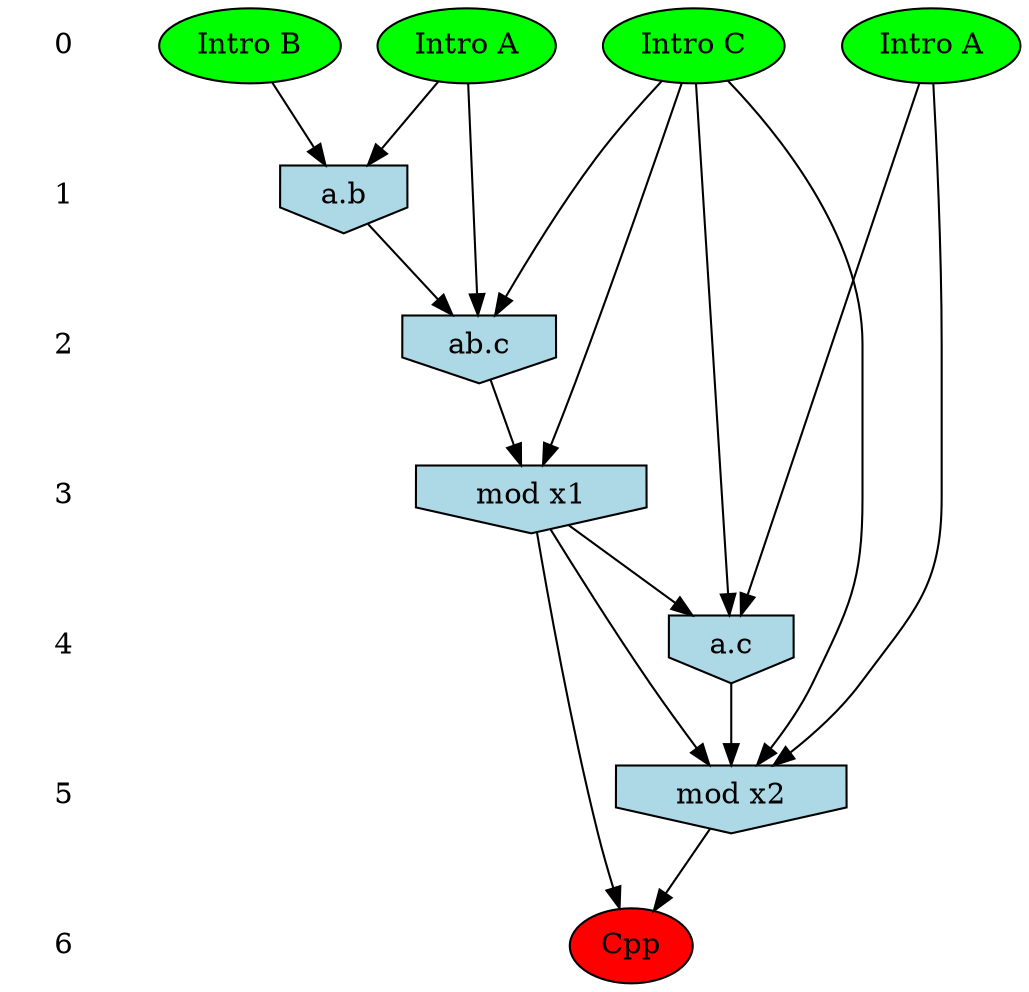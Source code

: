 /* Compression of 1001 causal flows obtained in average at 1.450701E+01 t.u */
/* Compressed causal flows were: [3991;3990;3986;3985;3982;3978;3972;3971;3966;3965;3963;3958;3957;3956;3954;3953;3951;3943;3941;3940;3939;3933;3932;3927;3926;3925;3922;3920;3914;3913;3911;3909;3908;3904;3896;3894;3893;3891;3889;3888;3886;3880;3876;3875;3874;3873;3870;3869;3866;3864;3863;3862;3857;3846;3844;3842;3841;3839;3838;3833;3829;3827;3825;3823;3819;3817;3816;3813;3807;3801;3799;3798;3791;3787;3785;3780;3778;3777;3771;3769;3768;3767;3766;3763;3762;3761;3759;3756;3751;3750;3748;3747;3746;3742;3740;3739;3736;3735;3734;3731;3724;3723;3722;3717;3715;3713;3710;3707;3703;3695;3694;3692;3687;3681;3678;3677;3675;3673;3671;3669;3666;3664;3659;3655;3652;3651;3646;3644;3641;3636;3631;3627;3625;3624;3623;3621;3620;3611;3607;3604;3599;3598;3597;3596;3593;3588;3582;3580;3579;3575;3571;3570;3569;3568;3554;3546;3544;3543;3542;3536;3533;3529;3528;3518;3517;3515;3514;3511;3509;3507;3503;3502;3499;3495;3488;3487;3484;3483;3482;3481;3479;3476;3473;3471;3470;3469;3465;3464;3462;3461;3460;3459;3455;3454;3447;3440;3438;3436;3429;3428;3423;3421;3417;3414;3413;3411;3410;3405;3403;3400;3398;3397;3396;3393;3389;3388;3387;3386;3385;3381;3378;3376;3373;3370;3368;3362;3355;3349;3348;3345;3343;3342;3341;3338;3333;3332;3329;3326;3323;3321;3314;3312;3307;3306;3305;3304;3303;3299;3297;3296;3294;3290;3288;3285;3281;3280;3272;3270;3263;3260;3255;3247;3243;3242;3241;3239;3238;3236;3235;3231;3225;3222;3220;3219;3215;3210;3208;3203;3201;3196;3195;3194;3184;3183;3182;3179;3175;3168;3165;3158;3156;3155;3149;3147;3142;3139;3135;3128;3117;3116;3109;3108;3106;3103;3102;3097;3094;3091;3087;3086;3083;3080;3079;3078;3077;3076;3070;3067;3059;3054;3051;3046;3043;3039;3034;3033;3027;3019;3015;3013;3012;3007;3003;3000;2998;2996;2985;2984;2982;2981;2980;2973;2969;2962;2958;2955;2953;2949;2947;2946;2945;2942;2938;2933;2929;2926;2925;2924;2919;2918;2917;2914;2910;2904;2901;2898;2897;2893;2892;2890;2889;2882;2881;2880;2876;2875;2874;2872;2867;2866;2865;2863;2860;2858;2856;2848;2847;2846;2843;2839;2832;2829;2828;2827;2825;2823;2822;2821;2817;2816;2811;2810;2801;2800;2798;2797;2795;2794;2792;2791;2790;2787;2779;2771;2769;2766;2765;2763;2760;2758;2757;2756;2754;2753;2745;2744;2738;2737;2734;2726;2715;2713;2712;2711;2707;2699;2691;2689;2688;2686;2682;2678;2670;2664;2663;2661;2659;2657;2655;2652;2650;2644;2643;2637;2636;2635;2631;2629;2628;2623;2622;2621;2616;2605;2597;2594;2590;2589;2588;2585;2582;2577;2576;2575;2570;2568;2559;2555;2552;2549;2536;2529;2526;2519;2515;2512;2510;2507;2502;2495;2494;2491;2490;2486;2485;2483;2477;2473;2468;2467;2462;2457;2450;2449;2447;2446;2438;2432;2429;2427;2426;2421;2418;2417;2416;2415;2412;2405;2402;2387;2386;2374;2370;2369;2364;2361;2360;2357;2351;2348;2345;2342;2339;2336;2330;2326;2323;2317;2309;2308;2307;2306;2305;2301;2299;2294;2291;2290;2288;2283;2281;2279;2277;2276;2274;2269;2267;2263;2261;2256;2251;2238;2233;2232;2227;2225;2218;2217;2216;2214;2211;2209;2208;2206;2204;2203;2199;2197;2194;2193;2191;2186;2185;2184;2183;2169;2163;2162;2156;2154;2153;2139;2137;2132;2119;2118;2114;2109;2108;2100;2099;2098;2094;2091;2090;2088;2086;2085;2084;2083;2077;2076;2074;2073;2068;2062;2051;2049;2048;2047;2046;2044;2041;2040;2022;2017;2016;2015;2014;2013;2003;1994;1988;1982;1978;1976;1969;1959;1957;1954;1952;1951;1950;1948;1947;1943;1940;1938;1935;1928;1925;1915;1913;1907;1906;1904;1902;1901;1899;1897;1895;1892;1890;1879;1872;1871;1870;1865;1864;1858;1851;1847;1846;1843;1840;1839;1834;1832;1831;1828;1825;1822;1821;1820;1814;1806;1802;1794;1792;1791;1786;1785;1784;1780;1778;1774;1766;1763;1761;1749;1746;1745;1734;1731;1730;1727;1725;1723;1719;1705;1701;1697;1693;1688;1687;1679;1677;1676;1674;1671;1669;1666;1665;1664;1660;1657;1653;1652;1650;1647;1644;1618;1612;1603;1602;1601;1599;1593;1581;1580;1573;1571;1568;1566;1563;1561;1559;1555;1554;1540;1536;1533;1531;1527;1522;1515;1513;1512;1508;1506;1502;1501;1493;1490;1488;1483;1482;1479;1470;1463;1457;1439;1435;1433;1426;1424;1423;1422;1419;1406;1399;1397;1394;1388;1384;1379;1377;1369;1365;1364;1347;1343;1342;1336;1333;1330;1318;1312;1309;1305;1301;1293;1292;1286;1273;1272;1264;1255;1254;1245;1236;1234;1233;1232;1230;1221;1219;1208;1207;1196;1189;1188;1186;1185;1184;1183;1176;1169;1168;1160;1158;1155;1153;1151;1150;1137;1136;1132;1131;1127;1118;1116;1112;1110;1104;1102;1094;1090;1087;1084;1083;1078;1076;1075;1074;1069;1065;1055;1050;1048;1047;1044;1028;1023;1015;1011;1009;1008;1002;999;995;991;985;983;980;977;957;955;954;952;951;949;934;926;916;913;907;906;901;896;894;893;887;879;878;876;861;856;853;847;846;845;824;816;815;813;810;807;802;801;795;789;787;785;782;779;774;772;770;766;764;758;750;748;745;742;727;726;714;707;705;692;690;679;678;673;668;660;658;657;652;649;647;646;643;636;627;624;620;596;591;582;580;565;551;543;538;532;531;530;526;515;509;507;500;499;490;480;475;465;452;431;406;397;387;383;378;361;356;355;349;329;326;316;299;281;279;274;269;263;261;258;231;224;197;189;159;135;126;92;87] */
digraph G{
 ranksep=.5 ; 
{ rank = same ; "0" [shape=plaintext] ; node_1 [label ="Intro A", style=filled,fillcolor=green] ;
node_2 [label ="Intro A", style=filled,fillcolor=green] ;
node_3 [label ="Intro B", style=filled,fillcolor=green] ;
node_4 [label ="Intro C", style=filled,fillcolor=green] ;
}
{ rank = same ; "1" [shape=plaintext] ; node_5 [label="a.b", shape=invhouse, style=filled, fillcolor = lightblue] ;
}
{ rank = same ; "2" [shape=plaintext] ; node_6 [label="ab.c", shape=invhouse, style=filled, fillcolor = lightblue] ;
}
{ rank = same ; "3" [shape=plaintext] ; node_7 [label="mod x1", shape=invhouse, style=filled, fillcolor = lightblue] ;
}
{ rank = same ; "4" [shape=plaintext] ; node_8 [label="a.c", shape=invhouse, style=filled, fillcolor = lightblue] ;
}
{ rank = same ; "5" [shape=plaintext] ; node_9 [label="mod x2", shape=invhouse, style=filled, fillcolor = lightblue] ;
}
{ rank = same ; "6" [shape=plaintext] ; node_10 [label ="Cpp", style=filled, fillcolor=red] ;
}
"0" -> "1" [style="invis"]; 
"1" -> "2" [style="invis"]; 
"2" -> "3" [style="invis"]; 
"3" -> "4" [style="invis"]; 
"4" -> "5" [style="invis"]; 
"5" -> "6" [style="invis"]; 
node_2 -> node_5
node_3 -> node_5
node_2 -> node_6
node_4 -> node_6
node_5 -> node_6
node_4 -> node_7
node_6 -> node_7
node_1 -> node_8
node_4 -> node_8
node_7 -> node_8
node_1 -> node_9
node_4 -> node_9
node_7 -> node_9
node_8 -> node_9
node_7 -> node_10
node_9 -> node_10
}
/*
 Dot generation time: 0.004001
*/